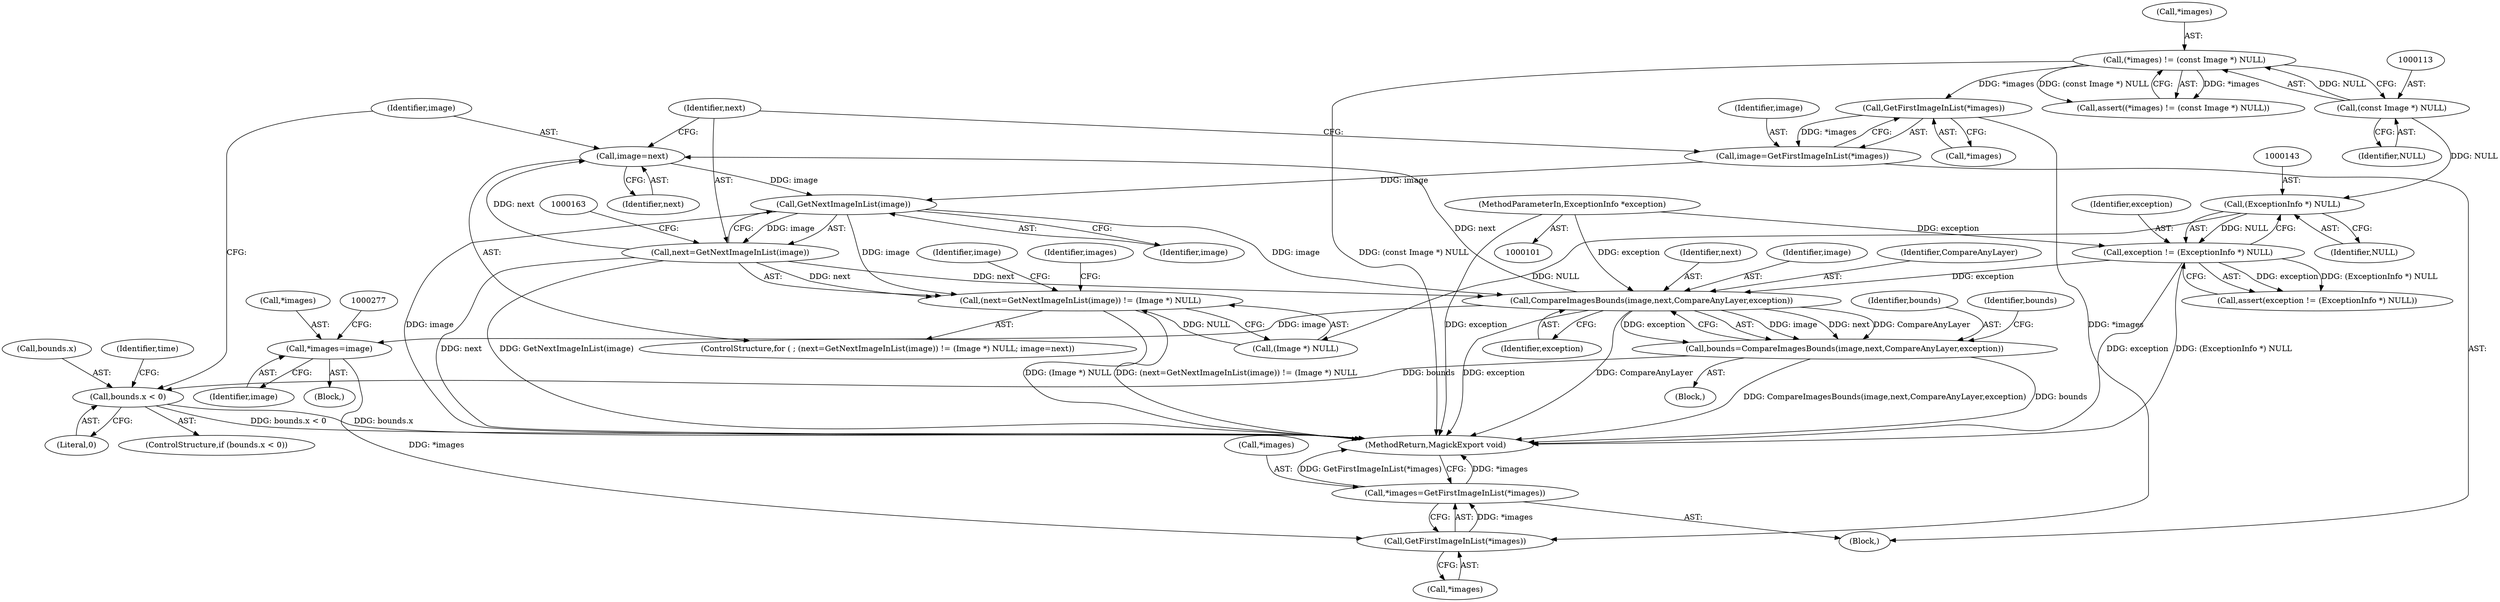 digraph "0_ImageMagick6_1ddcf2e4f28029a888cadef2e757509ef5047ad8@pointer" {
"1000165" [label="(Call,image=next)"];
"1000158" [label="(Call,next=GetNextImageInList(image))"];
"1000160" [label="(Call,GetNextImageInList(image))"];
"1000165" [label="(Call,image=next)"];
"1000212" [label="(Call,CompareImagesBounds(image,next,CompareAnyLayer,exception))"];
"1000140" [label="(Call,exception != (ExceptionInfo *) NULL)"];
"1000103" [label="(MethodParameterIn,ExceptionInfo *exception)"];
"1000142" [label="(Call,(ExceptionInfo *) NULL)"];
"1000112" [label="(Call,(const Image *) NULL)"];
"1000151" [label="(Call,image=GetFirstImageInList(*images))"];
"1000153" [label="(Call,GetFirstImageInList(*images))"];
"1000109" [label="(Call,(*images) != (const Image *) NULL)"];
"1000157" [label="(Call,(next=GetNextImageInList(image)) != (Image *) NULL)"];
"1000210" [label="(Call,bounds=CompareImagesBounds(image,next,CompareAnyLayer,exception))"];
"1000218" [label="(Call,bounds.x < 0)"];
"1000272" [label="(Call,*images=image)"];
"1000283" [label="(Call,GetFirstImageInList(*images))"];
"1000280" [label="(Call,*images=GetFirstImageInList(*images))"];
"1000165" [label="(Call,image=next)"];
"1000140" [label="(Call,exception != (ExceptionInfo *) NULL)"];
"1000281" [label="(Call,*images)"];
"1000273" [label="(Call,*images)"];
"1000112" [label="(Call,(const Image *) NULL)"];
"1000219" [label="(Call,bounds.x)"];
"1000139" [label="(Call,assert(exception != (ExceptionInfo *) NULL))"];
"1000275" [label="(Identifier,image)"];
"1000223" [label="(Block,)"];
"1000280" [label="(Call,*images=GetFirstImageInList(*images))"];
"1000114" [label="(Identifier,NULL)"];
"1000222" [label="(Literal,0)"];
"1000284" [label="(Call,*images)"];
"1000166" [label="(Identifier,image)"];
"1000214" [label="(Identifier,next)"];
"1000144" [label="(Identifier,NULL)"];
"1000152" [label="(Identifier,image)"];
"1000218" [label="(Call,bounds.x < 0)"];
"1000160" [label="(Call,GetNextImageInList(image))"];
"1000173" [label="(Identifier,image)"];
"1000286" [label="(MethodReturn,MagickExport void)"];
"1000213" [label="(Identifier,image)"];
"1000108" [label="(Call,assert((*images) != (const Image *) NULL))"];
"1000158" [label="(Call,next=GetNextImageInList(image))"];
"1000154" [label="(Call,*images)"];
"1000283" [label="(Call,GetFirstImageInList(*images))"];
"1000103" [label="(MethodParameterIn,ExceptionInfo *exception)"];
"1000151" [label="(Call,image=GetFirstImageInList(*images))"];
"1000109" [label="(Call,(*images) != (const Image *) NULL)"];
"1000226" [label="(Identifier,time)"];
"1000210" [label="(Call,bounds=CompareImagesBounds(image,next,CompareAnyLayer,exception))"];
"1000110" [label="(Call,*images)"];
"1000215" [label="(Identifier,CompareAnyLayer)"];
"1000212" [label="(Call,CompareImagesBounds(image,next,CompareAnyLayer,exception))"];
"1000167" [label="(Identifier,next)"];
"1000162" [label="(Call,(Image *) NULL)"];
"1000153" [label="(Call,GetFirstImageInList(*images))"];
"1000217" [label="(ControlStructure,if (bounds.x < 0))"];
"1000142" [label="(Call,(ExceptionInfo *) NULL)"];
"1000216" [label="(Identifier,exception)"];
"1000282" [label="(Identifier,images)"];
"1000104" [label="(Block,)"];
"1000220" [label="(Identifier,bounds)"];
"1000157" [label="(Call,(next=GetNextImageInList(image)) != (Image *) NULL)"];
"1000161" [label="(Identifier,image)"];
"1000156" [label="(ControlStructure,for ( ; (next=GetNextImageInList(image)) != (Image *) NULL; image=next))"];
"1000159" [label="(Identifier,next)"];
"1000141" [label="(Identifier,exception)"];
"1000168" [label="(Block,)"];
"1000272" [label="(Call,*images=image)"];
"1000211" [label="(Identifier,bounds)"];
"1000165" -> "1000156"  [label="AST: "];
"1000165" -> "1000167"  [label="CFG: "];
"1000166" -> "1000165"  [label="AST: "];
"1000167" -> "1000165"  [label="AST: "];
"1000159" -> "1000165"  [label="CFG: "];
"1000165" -> "1000160"  [label="DDG: image"];
"1000158" -> "1000165"  [label="DDG: next"];
"1000212" -> "1000165"  [label="DDG: next"];
"1000158" -> "1000157"  [label="AST: "];
"1000158" -> "1000160"  [label="CFG: "];
"1000159" -> "1000158"  [label="AST: "];
"1000160" -> "1000158"  [label="AST: "];
"1000163" -> "1000158"  [label="CFG: "];
"1000158" -> "1000286"  [label="DDG: next"];
"1000158" -> "1000286"  [label="DDG: GetNextImageInList(image)"];
"1000158" -> "1000157"  [label="DDG: next"];
"1000160" -> "1000158"  [label="DDG: image"];
"1000158" -> "1000212"  [label="DDG: next"];
"1000160" -> "1000161"  [label="CFG: "];
"1000161" -> "1000160"  [label="AST: "];
"1000160" -> "1000286"  [label="DDG: image"];
"1000160" -> "1000157"  [label="DDG: image"];
"1000151" -> "1000160"  [label="DDG: image"];
"1000160" -> "1000212"  [label="DDG: image"];
"1000212" -> "1000210"  [label="AST: "];
"1000212" -> "1000216"  [label="CFG: "];
"1000213" -> "1000212"  [label="AST: "];
"1000214" -> "1000212"  [label="AST: "];
"1000215" -> "1000212"  [label="AST: "];
"1000216" -> "1000212"  [label="AST: "];
"1000210" -> "1000212"  [label="CFG: "];
"1000212" -> "1000286"  [label="DDG: exception"];
"1000212" -> "1000286"  [label="DDG: CompareAnyLayer"];
"1000212" -> "1000210"  [label="DDG: image"];
"1000212" -> "1000210"  [label="DDG: next"];
"1000212" -> "1000210"  [label="DDG: CompareAnyLayer"];
"1000212" -> "1000210"  [label="DDG: exception"];
"1000140" -> "1000212"  [label="DDG: exception"];
"1000103" -> "1000212"  [label="DDG: exception"];
"1000212" -> "1000272"  [label="DDG: image"];
"1000140" -> "1000139"  [label="AST: "];
"1000140" -> "1000142"  [label="CFG: "];
"1000141" -> "1000140"  [label="AST: "];
"1000142" -> "1000140"  [label="AST: "];
"1000139" -> "1000140"  [label="CFG: "];
"1000140" -> "1000286"  [label="DDG: (ExceptionInfo *) NULL"];
"1000140" -> "1000286"  [label="DDG: exception"];
"1000140" -> "1000139"  [label="DDG: exception"];
"1000140" -> "1000139"  [label="DDG: (ExceptionInfo *) NULL"];
"1000103" -> "1000140"  [label="DDG: exception"];
"1000142" -> "1000140"  [label="DDG: NULL"];
"1000103" -> "1000101"  [label="AST: "];
"1000103" -> "1000286"  [label="DDG: exception"];
"1000142" -> "1000144"  [label="CFG: "];
"1000143" -> "1000142"  [label="AST: "];
"1000144" -> "1000142"  [label="AST: "];
"1000112" -> "1000142"  [label="DDG: NULL"];
"1000142" -> "1000162"  [label="DDG: NULL"];
"1000112" -> "1000109"  [label="AST: "];
"1000112" -> "1000114"  [label="CFG: "];
"1000113" -> "1000112"  [label="AST: "];
"1000114" -> "1000112"  [label="AST: "];
"1000109" -> "1000112"  [label="CFG: "];
"1000112" -> "1000109"  [label="DDG: NULL"];
"1000151" -> "1000104"  [label="AST: "];
"1000151" -> "1000153"  [label="CFG: "];
"1000152" -> "1000151"  [label="AST: "];
"1000153" -> "1000151"  [label="AST: "];
"1000159" -> "1000151"  [label="CFG: "];
"1000153" -> "1000151"  [label="DDG: *images"];
"1000153" -> "1000154"  [label="CFG: "];
"1000154" -> "1000153"  [label="AST: "];
"1000109" -> "1000153"  [label="DDG: *images"];
"1000153" -> "1000283"  [label="DDG: *images"];
"1000109" -> "1000108"  [label="AST: "];
"1000110" -> "1000109"  [label="AST: "];
"1000108" -> "1000109"  [label="CFG: "];
"1000109" -> "1000286"  [label="DDG: (const Image *) NULL"];
"1000109" -> "1000108"  [label="DDG: *images"];
"1000109" -> "1000108"  [label="DDG: (const Image *) NULL"];
"1000157" -> "1000156"  [label="AST: "];
"1000157" -> "1000162"  [label="CFG: "];
"1000162" -> "1000157"  [label="AST: "];
"1000173" -> "1000157"  [label="CFG: "];
"1000282" -> "1000157"  [label="CFG: "];
"1000157" -> "1000286"  [label="DDG: (next=GetNextImageInList(image)) != (Image *) NULL"];
"1000157" -> "1000286"  [label="DDG: (Image *) NULL"];
"1000162" -> "1000157"  [label="DDG: NULL"];
"1000210" -> "1000168"  [label="AST: "];
"1000211" -> "1000210"  [label="AST: "];
"1000220" -> "1000210"  [label="CFG: "];
"1000210" -> "1000286"  [label="DDG: CompareImagesBounds(image,next,CompareAnyLayer,exception)"];
"1000210" -> "1000286"  [label="DDG: bounds"];
"1000210" -> "1000218"  [label="DDG: bounds"];
"1000218" -> "1000217"  [label="AST: "];
"1000218" -> "1000222"  [label="CFG: "];
"1000219" -> "1000218"  [label="AST: "];
"1000222" -> "1000218"  [label="AST: "];
"1000226" -> "1000218"  [label="CFG: "];
"1000166" -> "1000218"  [label="CFG: "];
"1000218" -> "1000286"  [label="DDG: bounds.x"];
"1000218" -> "1000286"  [label="DDG: bounds.x < 0"];
"1000272" -> "1000223"  [label="AST: "];
"1000272" -> "1000275"  [label="CFG: "];
"1000273" -> "1000272"  [label="AST: "];
"1000275" -> "1000272"  [label="AST: "];
"1000277" -> "1000272"  [label="CFG: "];
"1000272" -> "1000283"  [label="DDG: *images"];
"1000283" -> "1000280"  [label="AST: "];
"1000283" -> "1000284"  [label="CFG: "];
"1000284" -> "1000283"  [label="AST: "];
"1000280" -> "1000283"  [label="CFG: "];
"1000283" -> "1000280"  [label="DDG: *images"];
"1000280" -> "1000104"  [label="AST: "];
"1000281" -> "1000280"  [label="AST: "];
"1000286" -> "1000280"  [label="CFG: "];
"1000280" -> "1000286"  [label="DDG: *images"];
"1000280" -> "1000286"  [label="DDG: GetFirstImageInList(*images)"];
}
